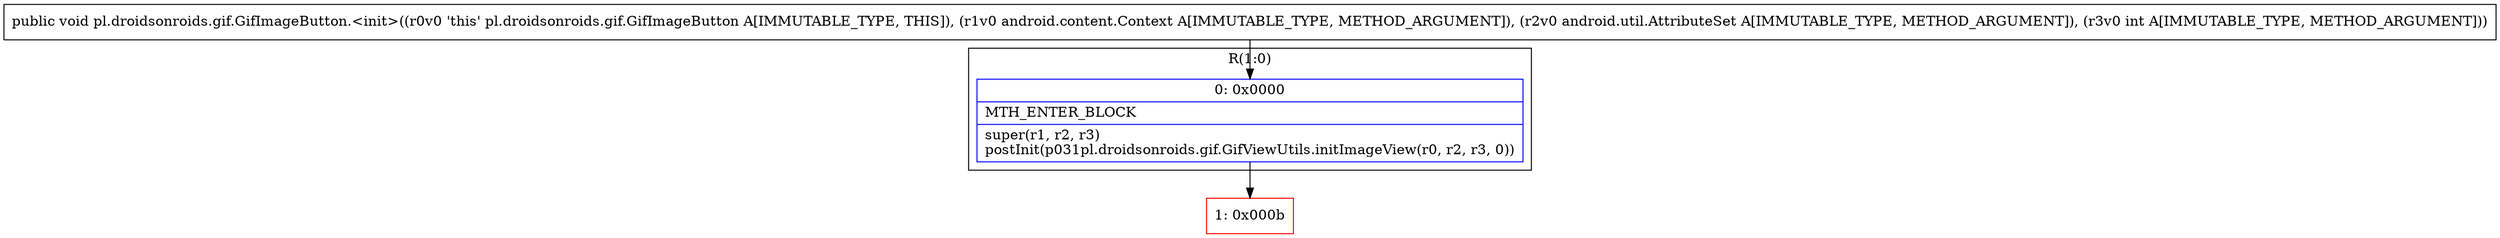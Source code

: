 digraph "CFG forpl.droidsonroids.gif.GifImageButton.\<init\>(Landroid\/content\/Context;Landroid\/util\/AttributeSet;I)V" {
subgraph cluster_Region_1914901137 {
label = "R(1:0)";
node [shape=record,color=blue];
Node_0 [shape=record,label="{0\:\ 0x0000|MTH_ENTER_BLOCK\l|super(r1, r2, r3)\lpostInit(p031pl.droidsonroids.gif.GifViewUtils.initImageView(r0, r2, r3, 0))\l}"];
}
Node_1 [shape=record,color=red,label="{1\:\ 0x000b}"];
MethodNode[shape=record,label="{public void pl.droidsonroids.gif.GifImageButton.\<init\>((r0v0 'this' pl.droidsonroids.gif.GifImageButton A[IMMUTABLE_TYPE, THIS]), (r1v0 android.content.Context A[IMMUTABLE_TYPE, METHOD_ARGUMENT]), (r2v0 android.util.AttributeSet A[IMMUTABLE_TYPE, METHOD_ARGUMENT]), (r3v0 int A[IMMUTABLE_TYPE, METHOD_ARGUMENT])) }"];
MethodNode -> Node_0;
Node_0 -> Node_1;
}

